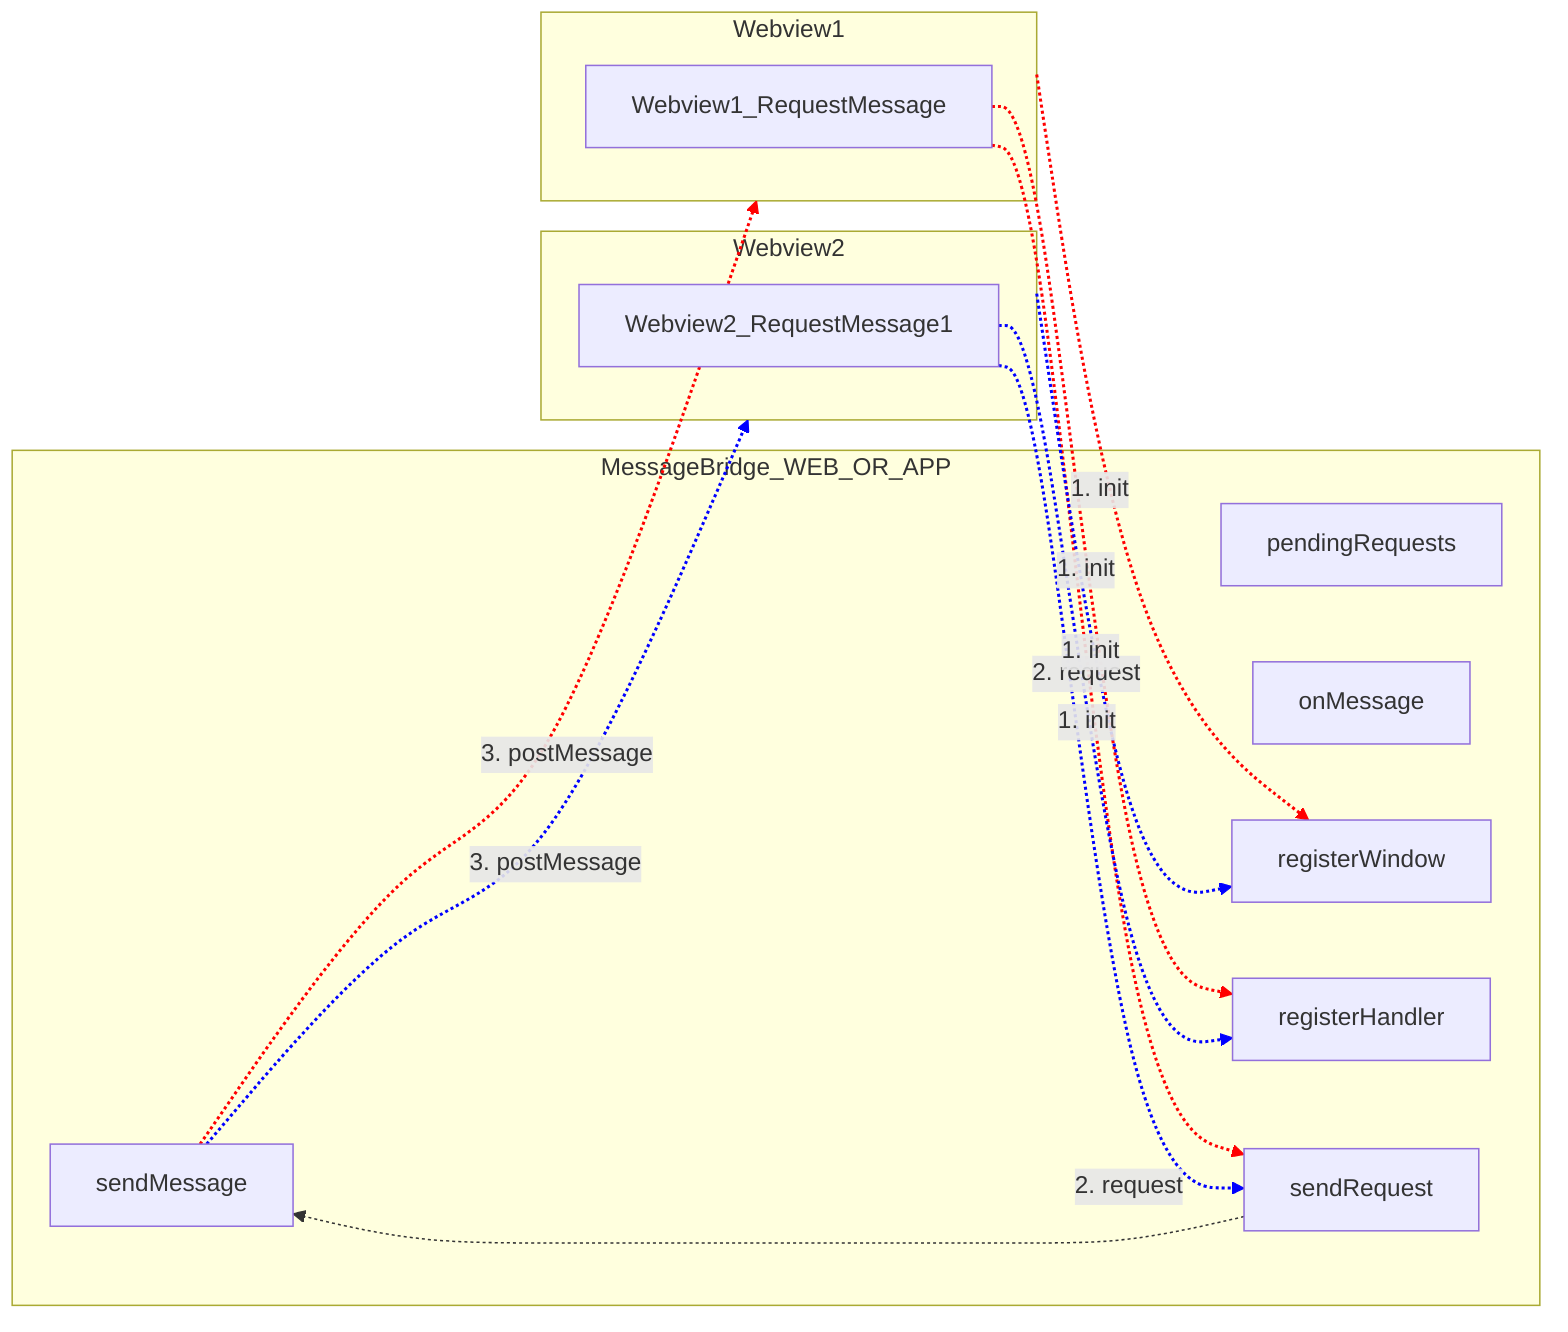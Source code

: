 %% WEB <-> APP 메시지 통신을 위한 window 등록
graph LR
%% __START
    subgraph MessageBridge_WEB_OR_APP
        pendingRequests
        onMessage
        registerWindow
        registerHandler
        sendMessage
        sendRequest
    end

    Webview1 -.-> |1. init| registerWindow
    Webview1_RequestMessage -.-> |1. init| registerHandler
    Webview1_RequestMessage -.-> |2. request| sendRequest
    sendMessage -.-> |3. postMessage| Webview1
    Webview2 -.-> |1. init| registerWindow
    Webview2_RequestMessage1 -.-> |1. init| registerHandler
    Webview2_RequestMessage1 -.-> |2. request| sendRequest
    sendMessage -.-> |3. postMessage| Webview2
    sendRequest -.-> sendMessage

    linkStyle 0,1,2,3 stroke:red, stroke-width:2px;
    linkStyle 4,5,6,7 stroke:blue, stroke-width:2px;

    subgraph Webview1
        Webview1_RequestMessage
    end

    subgraph Webview2
        Webview2_RequestMessage1
    end
%% __END